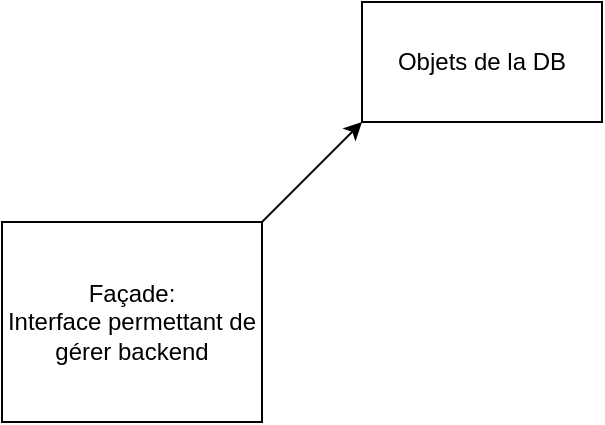 <mxfile version="17.4.2" type="github">
  <diagram id="MInBh1SqWbQjp1WLOZTz" name="Page-1">
    <mxGraphModel dx="1378" dy="683" grid="1" gridSize="10" guides="1" tooltips="1" connect="1" arrows="1" fold="1" page="1" pageScale="1" pageWidth="1169" pageHeight="827" math="0" shadow="0">
      <root>
        <mxCell id="0" />
        <mxCell id="1" parent="0" />
        <mxCell id="dHW5bmCrXBDn3EMq-nTH-1" value="&lt;div&gt;Façade:&lt;/div&gt;&lt;div&gt;Interface permettant de gérer backend&lt;br&gt;&lt;/div&gt;" style="rounded=0;whiteSpace=wrap;html=1;fontFamily=Helvetica;" parent="1" vertex="1">
          <mxGeometry x="630" y="280" width="130" height="100" as="geometry" />
        </mxCell>
        <mxCell id="lajUPEfwQLAzJnHiFyT6-1" value="" style="endArrow=classic;html=1;rounded=0;strokeColor=#000000;" edge="1" parent="1">
          <mxGeometry width="50" height="50" relative="1" as="geometry">
            <mxPoint x="760" y="280" as="sourcePoint" />
            <mxPoint x="810" y="230" as="targetPoint" />
          </mxGeometry>
        </mxCell>
        <mxCell id="lajUPEfwQLAzJnHiFyT6-2" value="Objets de la DB" style="rounded=0;whiteSpace=wrap;html=1;" vertex="1" parent="1">
          <mxGeometry x="810" y="170" width="120" height="60" as="geometry" />
        </mxCell>
      </root>
    </mxGraphModel>
  </diagram>
</mxfile>
